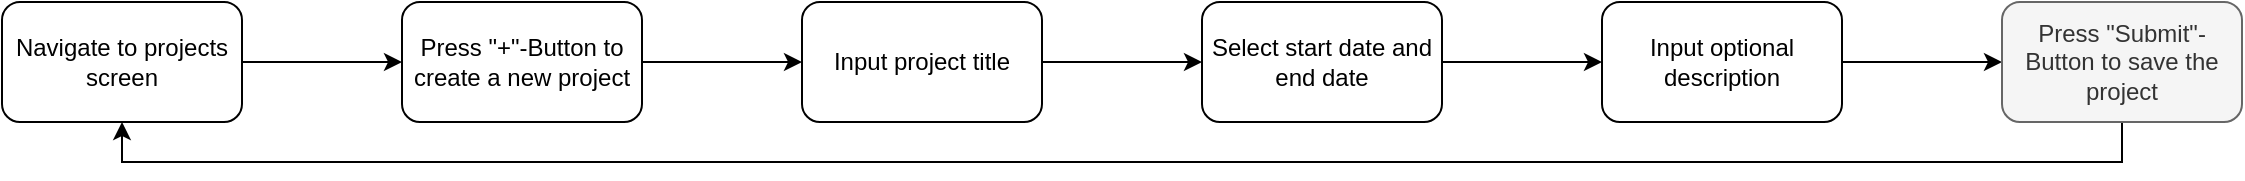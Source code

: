 <mxfile version="21.0.10" type="github">
  <diagram name="Seite-1" id="T6qStYmElyos_pqOZEYT">
    <mxGraphModel dx="1210" dy="566" grid="1" gridSize="10" guides="1" tooltips="1" connect="1" arrows="1" fold="1" page="1" pageScale="1" pageWidth="827" pageHeight="1169" math="0" shadow="0">
      <root>
        <mxCell id="0" />
        <mxCell id="1" parent="0" />
        <mxCell id="uGUpkJKsq6nUnIyjZ_gp-3" value="" style="edgeStyle=orthogonalEdgeStyle;rounded=0;orthogonalLoop=1;jettySize=auto;html=1;" edge="1" parent="1" source="uGUpkJKsq6nUnIyjZ_gp-1" target="uGUpkJKsq6nUnIyjZ_gp-2">
          <mxGeometry relative="1" as="geometry" />
        </mxCell>
        <mxCell id="uGUpkJKsq6nUnIyjZ_gp-1" value="Navigate to projects screen" style="rounded=1;whiteSpace=wrap;html=1;" vertex="1" parent="1">
          <mxGeometry x="350" y="260" width="120" height="60" as="geometry" />
        </mxCell>
        <mxCell id="uGUpkJKsq6nUnIyjZ_gp-5" value="" style="edgeStyle=orthogonalEdgeStyle;rounded=0;orthogonalLoop=1;jettySize=auto;html=1;" edge="1" parent="1" source="uGUpkJKsq6nUnIyjZ_gp-2" target="uGUpkJKsq6nUnIyjZ_gp-4">
          <mxGeometry relative="1" as="geometry" />
        </mxCell>
        <mxCell id="uGUpkJKsq6nUnIyjZ_gp-2" value="Press &quot;+&quot;-Button to create a new project" style="whiteSpace=wrap;html=1;rounded=1;" vertex="1" parent="1">
          <mxGeometry x="550" y="260" width="120" height="60" as="geometry" />
        </mxCell>
        <mxCell id="uGUpkJKsq6nUnIyjZ_gp-7" value="" style="edgeStyle=orthogonalEdgeStyle;rounded=0;orthogonalLoop=1;jettySize=auto;html=1;" edge="1" parent="1" source="uGUpkJKsq6nUnIyjZ_gp-4" target="uGUpkJKsq6nUnIyjZ_gp-6">
          <mxGeometry relative="1" as="geometry" />
        </mxCell>
        <mxCell id="uGUpkJKsq6nUnIyjZ_gp-4" value="Input project title" style="whiteSpace=wrap;html=1;rounded=1;" vertex="1" parent="1">
          <mxGeometry x="750" y="260" width="120" height="60" as="geometry" />
        </mxCell>
        <mxCell id="uGUpkJKsq6nUnIyjZ_gp-9" value="" style="edgeStyle=orthogonalEdgeStyle;rounded=0;orthogonalLoop=1;jettySize=auto;html=1;" edge="1" parent="1" source="uGUpkJKsq6nUnIyjZ_gp-6" target="uGUpkJKsq6nUnIyjZ_gp-8">
          <mxGeometry relative="1" as="geometry" />
        </mxCell>
        <mxCell id="uGUpkJKsq6nUnIyjZ_gp-6" value="Select start date and end date" style="whiteSpace=wrap;html=1;rounded=1;" vertex="1" parent="1">
          <mxGeometry x="950" y="260" width="120" height="60" as="geometry" />
        </mxCell>
        <mxCell id="uGUpkJKsq6nUnIyjZ_gp-11" value="" style="edgeStyle=orthogonalEdgeStyle;rounded=0;orthogonalLoop=1;jettySize=auto;html=1;" edge="1" parent="1" source="uGUpkJKsq6nUnIyjZ_gp-8" target="uGUpkJKsq6nUnIyjZ_gp-10">
          <mxGeometry relative="1" as="geometry" />
        </mxCell>
        <mxCell id="uGUpkJKsq6nUnIyjZ_gp-8" value="Input optional description" style="whiteSpace=wrap;html=1;rounded=1;" vertex="1" parent="1">
          <mxGeometry x="1150" y="260" width="120" height="60" as="geometry" />
        </mxCell>
        <mxCell id="uGUpkJKsq6nUnIyjZ_gp-12" style="edgeStyle=orthogonalEdgeStyle;rounded=0;orthogonalLoop=1;jettySize=auto;html=1;exitX=0.5;exitY=1;exitDx=0;exitDy=0;entryX=0.5;entryY=1;entryDx=0;entryDy=0;" edge="1" parent="1" source="uGUpkJKsq6nUnIyjZ_gp-10" target="uGUpkJKsq6nUnIyjZ_gp-1">
          <mxGeometry relative="1" as="geometry" />
        </mxCell>
        <mxCell id="uGUpkJKsq6nUnIyjZ_gp-10" value="Press &quot;Submit&quot;-Button to save the project" style="whiteSpace=wrap;html=1;rounded=1;fillColor=#f5f5f5;fontColor=#333333;strokeColor=#666666;" vertex="1" parent="1">
          <mxGeometry x="1350" y="260" width="120" height="60" as="geometry" />
        </mxCell>
      </root>
    </mxGraphModel>
  </diagram>
</mxfile>
